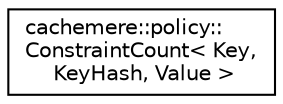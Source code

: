 digraph "Graphical Class Hierarchy"
{
 // LATEX_PDF_SIZE
  edge [fontname="Helvetica",fontsize="10",labelfontname="Helvetica",labelfontsize="10"];
  node [fontname="Helvetica",fontsize="10",shape=record];
  rankdir="LR";
  Node0 [label="cachemere::policy::\lConstraintCount\< Key,\l KeyHash, Value \>",height=0.2,width=0.4,color="black", fillcolor="white", style="filled",URL="$classcachemere_1_1policy_1_1ConstraintCount.html",tooltip="Count constraint."];
}
